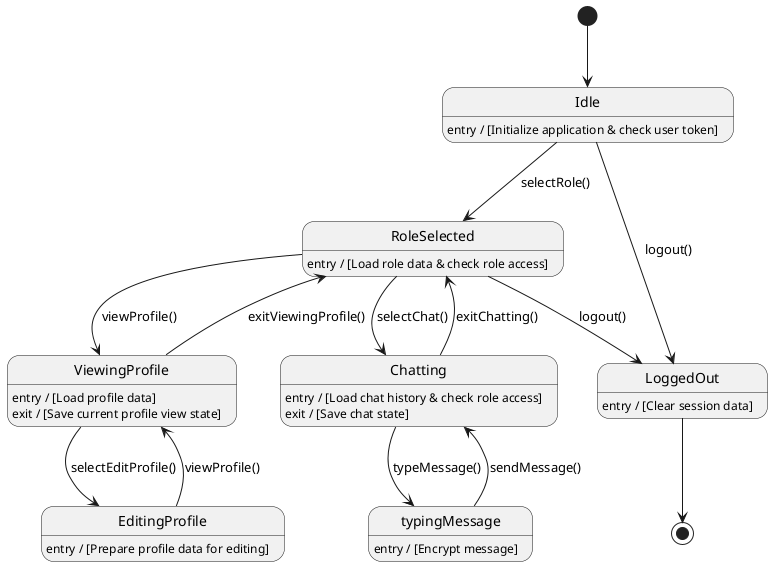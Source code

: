 @startuml
[*] --> Idle
Idle : entry / [Initialize application & check user token]
Idle --> RoleSelected: selectRole()
RoleSelected: entry / [Load role data & check role access]
RoleSelected --> ViewingProfile : viewProfile()
ViewingProfile : entry / [Load profile data]
ViewingProfile : exit / [Save current profile view state]
ViewingProfile --> EditingProfile : selectEditProfile()
EditingProfile : entry / [Prepare profile data for editing]
EditingProfile --> ViewingProfile : viewProfile()
ViewingProfile --> RoleSelected : exitViewingProfile() 

RoleSelected --> Chatting : selectChat()
Chatting --> RoleSelected : exitChatting()
Chatting : entry / [Load chat history & check role access]
Chatting : exit / [Save chat state]
Chatting --> typingMessage : typeMessage()
typingMessage : entry / [Encrypt message]
typingMessage --> Chatting : sendMessage()

Idle --> LoggedOut : logout()
RoleSelected --> LoggedOut : logout()
LoggedOut : entry / [Clear session data]
LoggedOut --> [*]
@enduml
